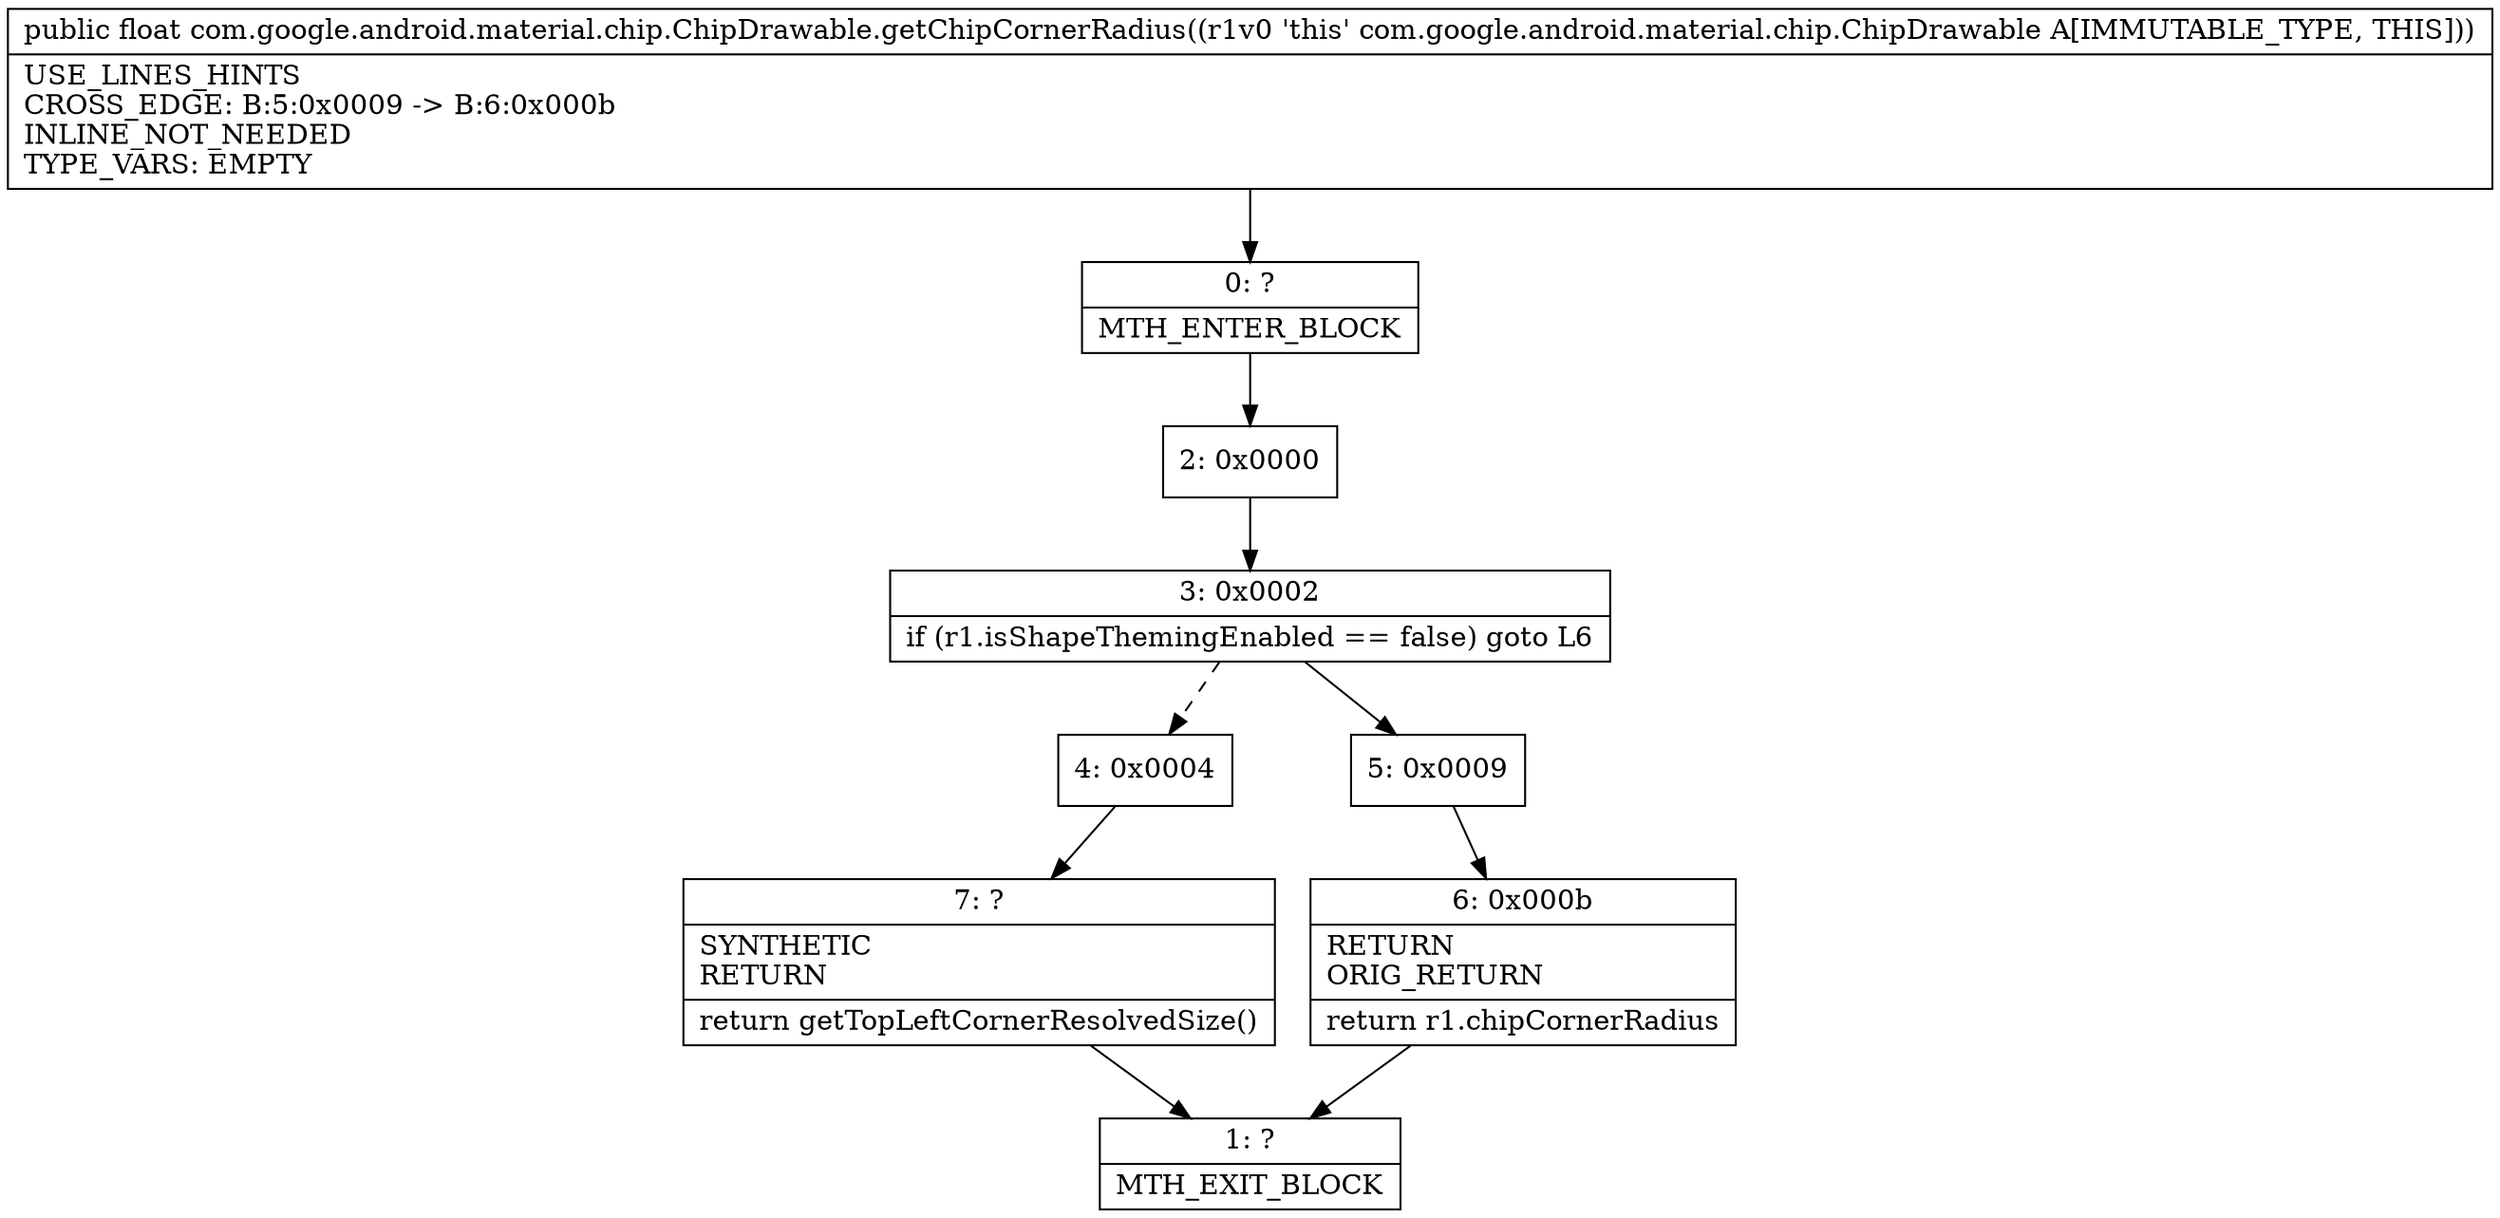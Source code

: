 digraph "CFG forcom.google.android.material.chip.ChipDrawable.getChipCornerRadius()F" {
Node_0 [shape=record,label="{0\:\ ?|MTH_ENTER_BLOCK\l}"];
Node_2 [shape=record,label="{2\:\ 0x0000}"];
Node_3 [shape=record,label="{3\:\ 0x0002|if (r1.isShapeThemingEnabled == false) goto L6\l}"];
Node_4 [shape=record,label="{4\:\ 0x0004}"];
Node_7 [shape=record,label="{7\:\ ?|SYNTHETIC\lRETURN\l|return getTopLeftCornerResolvedSize()\l}"];
Node_1 [shape=record,label="{1\:\ ?|MTH_EXIT_BLOCK\l}"];
Node_5 [shape=record,label="{5\:\ 0x0009}"];
Node_6 [shape=record,label="{6\:\ 0x000b|RETURN\lORIG_RETURN\l|return r1.chipCornerRadius\l}"];
MethodNode[shape=record,label="{public float com.google.android.material.chip.ChipDrawable.getChipCornerRadius((r1v0 'this' com.google.android.material.chip.ChipDrawable A[IMMUTABLE_TYPE, THIS]))  | USE_LINES_HINTS\lCROSS_EDGE: B:5:0x0009 \-\> B:6:0x000b\lINLINE_NOT_NEEDED\lTYPE_VARS: EMPTY\l}"];
MethodNode -> Node_0;Node_0 -> Node_2;
Node_2 -> Node_3;
Node_3 -> Node_4[style=dashed];
Node_3 -> Node_5;
Node_4 -> Node_7;
Node_7 -> Node_1;
Node_5 -> Node_6;
Node_6 -> Node_1;
}

